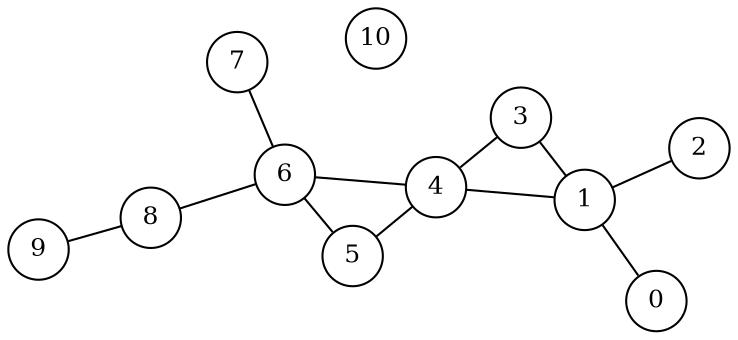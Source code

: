 graph 6 {
    layout=sfdp
    splines = false;
    overlap = false;
    sep = "+5";
    node [shape=circle, fontsize=12, fixedsize=true, width=.4];
    0 -- 1
    1 -- 2
    1 -- 3
    1 -- 4
    4 -- 3
    4 -- 5
    4 -- 6
    5 -- 6
    6 -- 7
    6 -- 8
    8 -- 9
    10
}
